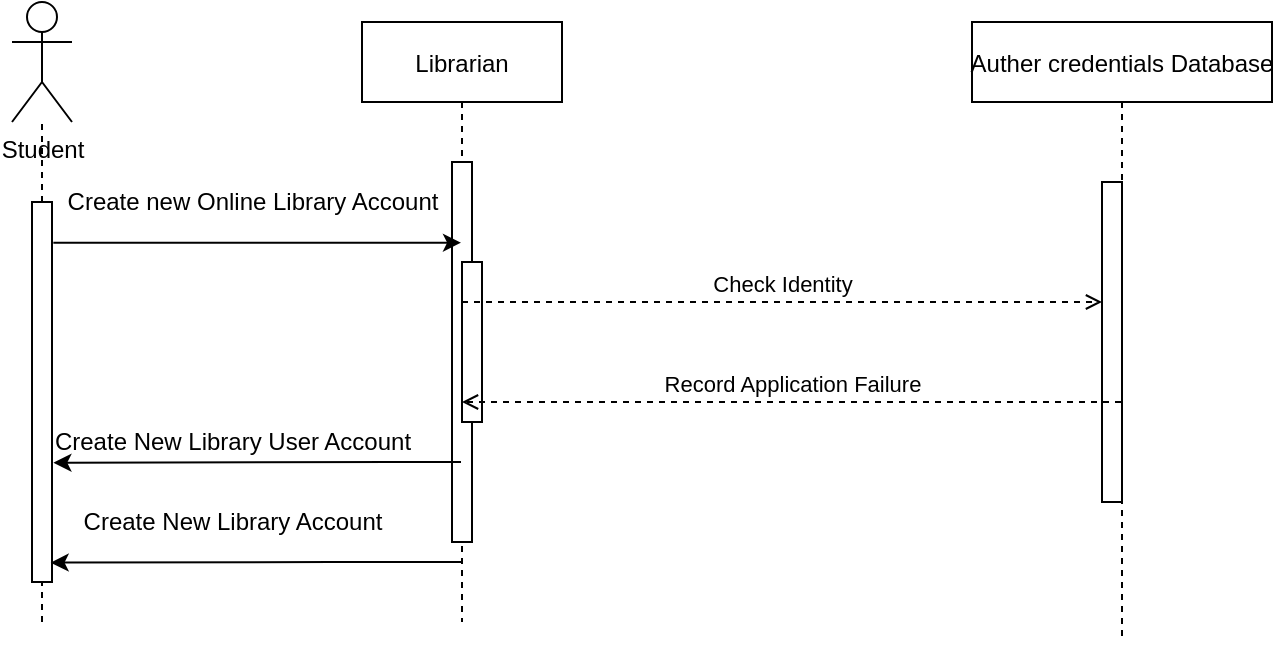 <mxfile version="20.0.1" type="google"><diagram id="kgpKYQtTHZ0yAKxKKP6v" name="Page-1"><mxGraphModel grid="1" page="1" gridSize="10" guides="1" tooltips="1" connect="1" arrows="1" fold="1" pageScale="1" pageWidth="850" pageHeight="1100" math="0" shadow="0"><root><mxCell id="0"/><mxCell id="1" parent="0"/><mxCell id="3nuBFxr9cyL0pnOWT2aG-1" value="Librarian" style="shape=umlLifeline;perimeter=lifelinePerimeter;container=1;collapsible=0;recursiveResize=0;rounded=0;shadow=0;strokeWidth=1;" vertex="1" parent="1"><mxGeometry x="325" y="80" width="100" height="300" as="geometry"/></mxCell><mxCell id="3nuBFxr9cyL0pnOWT2aG-2" value="" style="points=[];perimeter=orthogonalPerimeter;rounded=0;shadow=0;strokeWidth=1;" vertex="1" parent="3nuBFxr9cyL0pnOWT2aG-1"><mxGeometry x="45" y="70" width="10" height="190" as="geometry"/></mxCell><mxCell id="3nuBFxr9cyL0pnOWT2aG-4" value="" style="points=[];perimeter=orthogonalPerimeter;rounded=0;shadow=0;strokeWidth=1;" vertex="1" parent="3nuBFxr9cyL0pnOWT2aG-1"><mxGeometry x="50" y="120" width="10" height="80" as="geometry"/></mxCell><mxCell id="3nuBFxr9cyL0pnOWT2aG-5" value="Auther credentials Database" style="shape=umlLifeline;perimeter=lifelinePerimeter;container=1;collapsible=0;recursiveResize=0;rounded=0;shadow=0;strokeWidth=1;" vertex="1" parent="1"><mxGeometry x="630" y="80" width="150" height="310" as="geometry"/></mxCell><mxCell id="3nuBFxr9cyL0pnOWT2aG-6" value="" style="points=[];perimeter=orthogonalPerimeter;rounded=0;shadow=0;strokeWidth=1;" vertex="1" parent="3nuBFxr9cyL0pnOWT2aG-5"><mxGeometry x="65" y="80" width="10" height="160" as="geometry"/></mxCell><mxCell id="sBjUNiLt28A9v0micVeo-6" value="Check Identity" style="html=1;verticalAlign=bottom;labelBackgroundColor=none;endArrow=open;endFill=0;dashed=1;rounded=0;" edge="1" parent="1" source="3nuBFxr9cyL0pnOWT2aG-1" target="3nuBFxr9cyL0pnOWT2aG-6"><mxGeometry width="160" relative="1" as="geometry"><mxPoint x="460" y="180" as="sourcePoint"/><mxPoint x="620" y="180" as="targetPoint"/><Array as="points"><mxPoint x="540" y="220"/></Array></mxGeometry></mxCell><mxCell id="sBjUNiLt28A9v0micVeo-7" value="Record Application Failure" style="html=1;verticalAlign=bottom;labelBackgroundColor=none;endArrow=open;endFill=0;dashed=1;rounded=0;" edge="1" parent="1" source="3nuBFxr9cyL0pnOWT2aG-5" target="3nuBFxr9cyL0pnOWT2aG-1"><mxGeometry width="160" relative="1" as="geometry"><mxPoint x="690" y="290" as="sourcePoint"/><mxPoint x="620" y="220" as="targetPoint"/><Array as="points"><mxPoint x="490" y="270"/></Array></mxGeometry></mxCell><mxCell id="sBjUNiLt28A9v0micVeo-8" value="Student" style="shape=umlActor;verticalLabelPosition=bottom;verticalAlign=top;html=1;outlineConnect=0;" vertex="1" parent="1"><mxGeometry x="150" y="70" width="30" height="60" as="geometry"/></mxCell><mxCell id="sBjUNiLt28A9v0micVeo-12" value="" style="endArrow=none;dashed=1;html=1;rounded=0;startArrow=none;" edge="1" parent="1" source="sBjUNiLt28A9v0micVeo-2" target="sBjUNiLt28A9v0micVeo-8"><mxGeometry width="50" height="50" relative="1" as="geometry"><mxPoint x="234.5" y="380" as="sourcePoint"/><mxPoint x="234.5" y="160" as="targetPoint"/></mxGeometry></mxCell><mxCell id="sBjUNiLt28A9v0micVeo-2" value="" style="points=[];perimeter=orthogonalPerimeter;rounded=0;shadow=0;strokeWidth=1;" vertex="1" parent="1"><mxGeometry x="160" y="170" width="10" height="190" as="geometry"/></mxCell><mxCell id="sBjUNiLt28A9v0micVeo-13" value="" style="endArrow=none;dashed=1;html=1;rounded=0;" edge="1" parent="1" target="sBjUNiLt28A9v0micVeo-2"><mxGeometry width="50" height="50" relative="1" as="geometry"><mxPoint x="165" y="380" as="sourcePoint"/><mxPoint x="234.5" y="160" as="targetPoint"/></mxGeometry></mxCell><mxCell id="sBjUNiLt28A9v0micVeo-14" value="" style="endArrow=classic;html=1;rounded=0;exitX=1.067;exitY=0.107;exitDx=0;exitDy=0;exitPerimeter=0;" edge="1" parent="1" source="sBjUNiLt28A9v0micVeo-2" target="3nuBFxr9cyL0pnOWT2aG-1"><mxGeometry width="50" height="50" relative="1" as="geometry"><mxPoint x="240" y="190" as="sourcePoint"/><mxPoint x="290" y="140" as="targetPoint"/></mxGeometry></mxCell><mxCell id="sBjUNiLt28A9v0micVeo-15" value="Create new Online Library Account" style="text;html=1;align=center;verticalAlign=middle;resizable=0;points=[];autosize=1;strokeColor=none;fillColor=none;" vertex="1" parent="1"><mxGeometry x="170" y="160" width="200" height="20" as="geometry"/></mxCell><mxCell id="sBjUNiLt28A9v0micVeo-17" value="" style="endArrow=classic;html=1;rounded=0;entryX=0.03;entryY=1.017;entryDx=0;entryDy=0;entryPerimeter=0;" edge="1" parent="1" source="3nuBFxr9cyL0pnOWT2aG-1" target="sBjUNiLt28A9v0micVeo-19"><mxGeometry width="50" height="50" relative="1" as="geometry"><mxPoint x="250" y="260" as="sourcePoint"/><mxPoint x="300" y="210" as="targetPoint"/><Array as="points"><mxPoint x="340" y="300"/></Array></mxGeometry></mxCell><mxCell id="sBjUNiLt28A9v0micVeo-19" value="Create New Library User Account" style="text;html=1;align=center;verticalAlign=middle;resizable=0;points=[];autosize=1;strokeColor=none;fillColor=none;" vertex="1" parent="1"><mxGeometry x="165" y="280" width="190" height="20" as="geometry"/></mxCell><mxCell id="sBjUNiLt28A9v0micVeo-20" value="" style="endArrow=classic;html=1;rounded=0;entryX=0.933;entryY=0.949;entryDx=0;entryDy=0;entryPerimeter=0;" edge="1" parent="1" source="3nuBFxr9cyL0pnOWT2aG-1" target="sBjUNiLt28A9v0micVeo-2"><mxGeometry width="50" height="50" relative="1" as="geometry"><mxPoint x="380" y="240" as="sourcePoint"/><mxPoint x="290" y="340" as="targetPoint"/><Array as="points"><mxPoint x="310" y="350"/></Array></mxGeometry></mxCell><mxCell id="sBjUNiLt28A9v0micVeo-21" value="Create New Library Account" style="text;html=1;align=center;verticalAlign=middle;resizable=0;points=[];autosize=1;strokeColor=none;fillColor=none;" vertex="1" parent="1"><mxGeometry x="180" y="320" width="160" height="20" as="geometry"/></mxCell></root></mxGraphModel></diagram></mxfile>